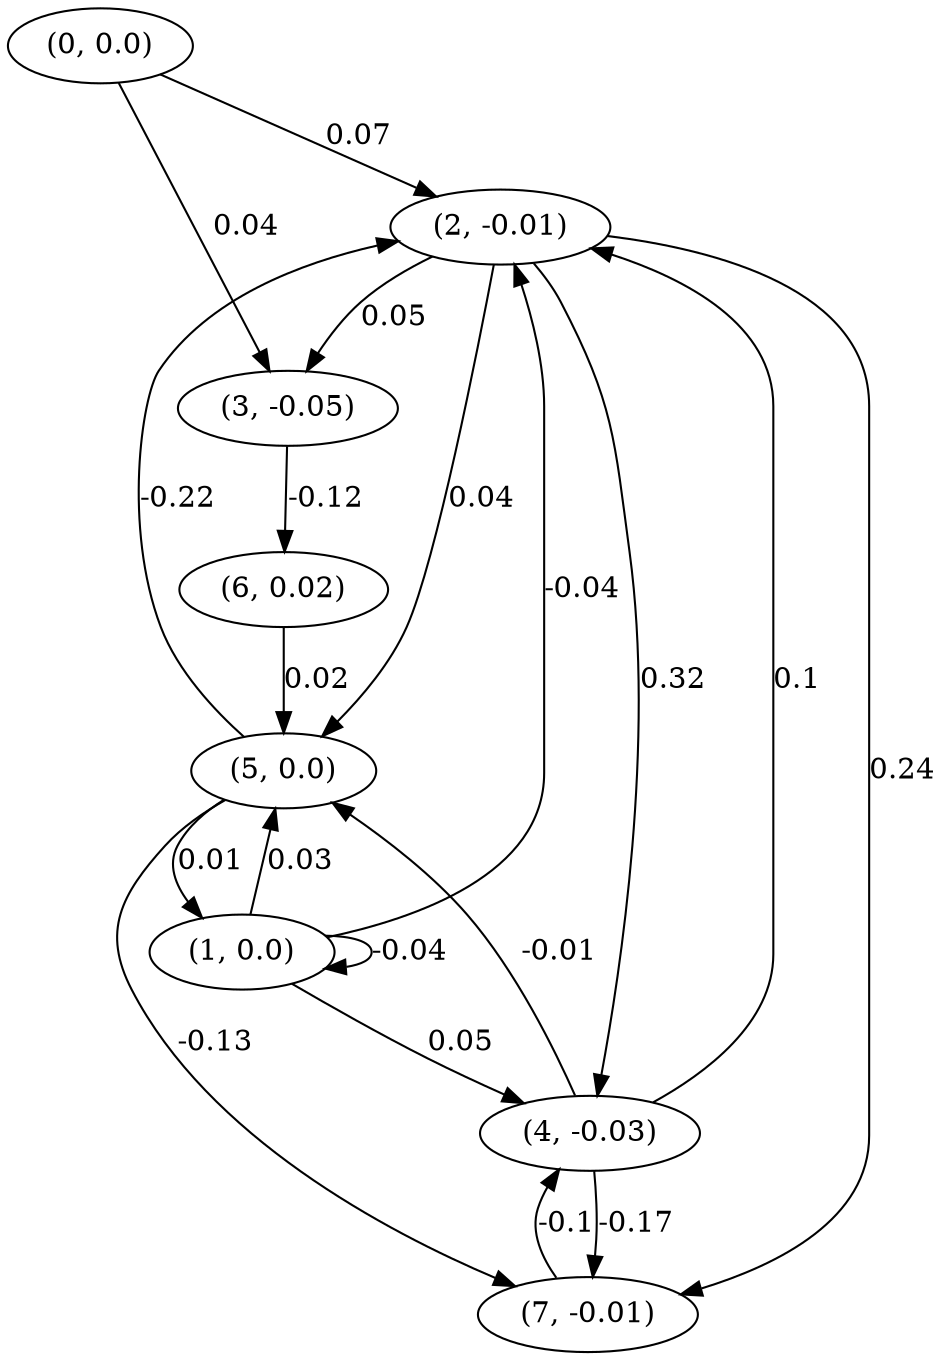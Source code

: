 digraph {
    0 [ label = "(0, 0.0)" ]
    1 [ label = "(1, 0.0)" ]
    2 [ label = "(2, -0.01)" ]
    3 [ label = "(3, -0.05)" ]
    4 [ label = "(4, -0.03)" ]
    5 [ label = "(5, 0.0)" ]
    6 [ label = "(6, 0.02)" ]
    7 [ label = "(7, -0.01)" ]
    1 -> 1 [ label = "-0.04" ]
    5 -> 1 [ label = "0.01" ]
    0 -> 2 [ label = "0.07" ]
    1 -> 2 [ label = "-0.04" ]
    4 -> 2 [ label = "0.1" ]
    5 -> 2 [ label = "-0.22" ]
    0 -> 3 [ label = "0.04" ]
    2 -> 3 [ label = "0.05" ]
    1 -> 4 [ label = "0.05" ]
    2 -> 4 [ label = "0.32" ]
    7 -> 4 [ label = "-0.1" ]
    1 -> 5 [ label = "0.03" ]
    2 -> 5 [ label = "0.04" ]
    4 -> 5 [ label = "-0.01" ]
    6 -> 5 [ label = "0.02" ]
    3 -> 6 [ label = "-0.12" ]
    2 -> 7 [ label = "0.24" ]
    4 -> 7 [ label = "-0.17" ]
    5 -> 7 [ label = "-0.13" ]
}

